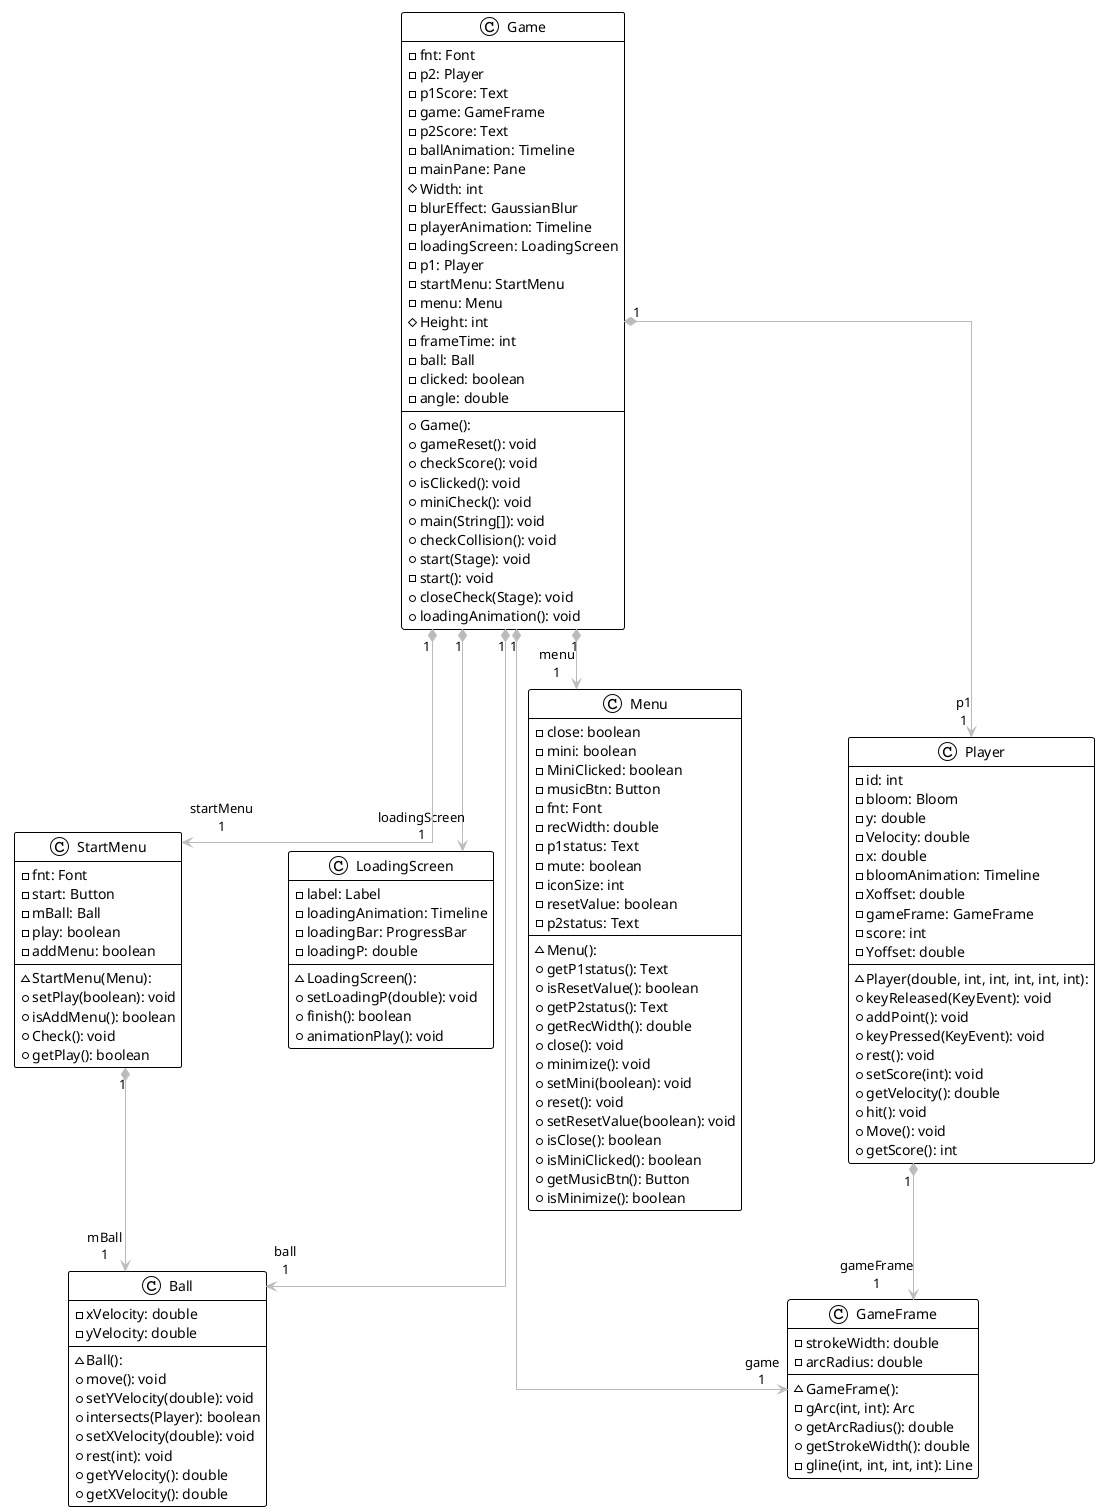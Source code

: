 @startuml

!theme plain
top to bottom direction
skinparam linetype ortho

class Ball {
  ~ Ball(): 
  - xVelocity: double
  - yVelocity: double
  + move(): void
  + setYVelocity(double): void
  + intersects(Player): boolean
  + setXVelocity(double): void
  + rest(int): void
  + getYVelocity(): double
  + getXVelocity(): double
}
class Game {
  + Game(): 
  - fnt: Font
  - p2: Player
  - p1Score: Text
  - game: GameFrame
  - p2Score: Text
  - ballAnimation: Timeline
  - mainPane: Pane
  # Width: int
  - blurEffect: GaussianBlur
  - playerAnimation: Timeline
  - loadingScreen: LoadingScreen
  - p1: Player
  - startMenu: StartMenu
  - menu: Menu
  # Height: int
  - frameTime: int
  - ball: Ball
  - clicked: boolean
  - angle: double
  + gameReset(): void
  + checkScore(): void
  + isClicked(): void
  + miniCheck(): void
  + main(String[]): void
  + checkCollision(): void
  + start(Stage): void
  - start(): void
  + closeCheck(Stage): void
  + loadingAnimation(): void
}
class GameFrame {
  ~ GameFrame(): 
  - strokeWidth: double
  - arcRadius: double
  - gArc(int, int): Arc
  + getArcRadius(): double
  + getStrokeWidth(): double
  - gline(int, int, int, int): Line
}
class LoadingScreen {
  ~ LoadingScreen(): 
  - label: Label
  - loadingAnimation: Timeline
  - loadingBar: ProgressBar
  - loadingP: double
  + setLoadingP(double): void
  + finish(): boolean
  + animationPlay(): void
}
class Menu {
  ~ Menu(): 
  - close: boolean
  - mini: boolean
  - MiniClicked: boolean
  - musicBtn: Button
  - fnt: Font
  - recWidth: double
  - p1status: Text
  - mute: boolean
  - iconSize: int
  - resetValue: boolean
  - p2status: Text
  + getP1status(): Text
  + isResetValue(): boolean
  + getP2status(): Text
  + getRecWidth(): double
  + close(): void
  + minimize(): void
  + setMini(boolean): void
  + reset(): void
  + setResetValue(boolean): void
  + isClose(): boolean
  + isMiniClicked(): boolean
  + getMusicBtn(): Button
  + isMinimize(): boolean
}
class Player {
  ~ Player(double, int, int, int, int, int): 
  - id: int
  - bloom: Bloom
  - y: double
  - Velocity: double
  - x: double
  - bloomAnimation: Timeline
  - Xoffset: double
  - gameFrame: GameFrame
  - score: int
  - Yoffset: double
  + keyReleased(KeyEvent): void
  + addPoint(): void
  + keyPressed(KeyEvent): void
  + rest(): void
  + setScore(int): void
  + getVelocity(): double
  + hit(): void
  + Move(): void
  + getScore(): int
}
class StartMenu {
  ~ StartMenu(Menu): 
  - fnt: Font
  - start: Button
  - mBall: Ball
  - play: boolean
  - addMenu: boolean
  + setPlay(boolean): void
  + isAddMenu(): boolean
  + Check(): void
  + getPlay(): boolean
}

Game          "1" *-[#bbbbbb,plain]-> "ball\n1" Ball          
Game          "1" *-[#bbbbbb,plain]-> "game\n1" GameFrame     
Game          "1" *-[#bbbbbb,plain]-> "loadingScreen\n1" LoadingScreen 
Game          "1" *-[#bbbbbb,plain]-> "menu\n1" Menu          
Game          "1" *-[#bbbbbb,plain]-> "p1\n1" Player        
Game          "1" *-[#bbbbbb,plain]-> "startMenu\n1" StartMenu     
Player        "1" *-[#bbbbbb,plain]-> "gameFrame\n1" GameFrame     
StartMenu     "1" *-[#bbbbbb,plain]-> "mBall\n1" Ball          
@enduml
